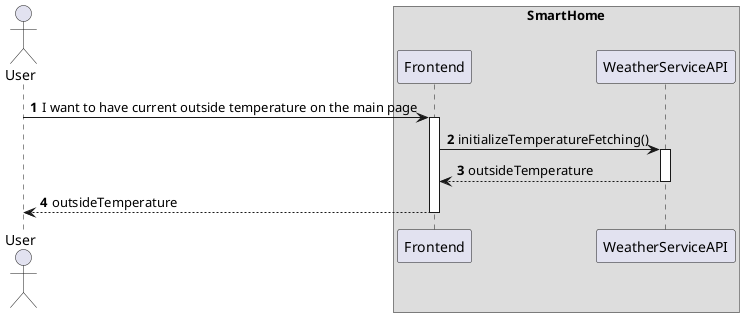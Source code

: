 @startuml
'https://plantuml.com/sequence-diagram
!pragma layout smetana

autonumber

actor "User" as User

    box SmartHome
    participant Frontend as FE
    participant WeatherServiceAPI as WS
    end box



User -> FE : I want to have current outside temperature on the main page
activate FE

FE -> WS : initializeTemperatureFetching()
activate WS

WS --> FE : outsideTemperature
deactivate WS

FE --> User : outsideTemperature
deactivate FE




@endumll